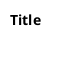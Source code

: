 @startuml
title Title\n
skinparam linetype polyline
skinparam linetype ortho

skinparam defaultFontName "Fira Code Retina"

@enduml
